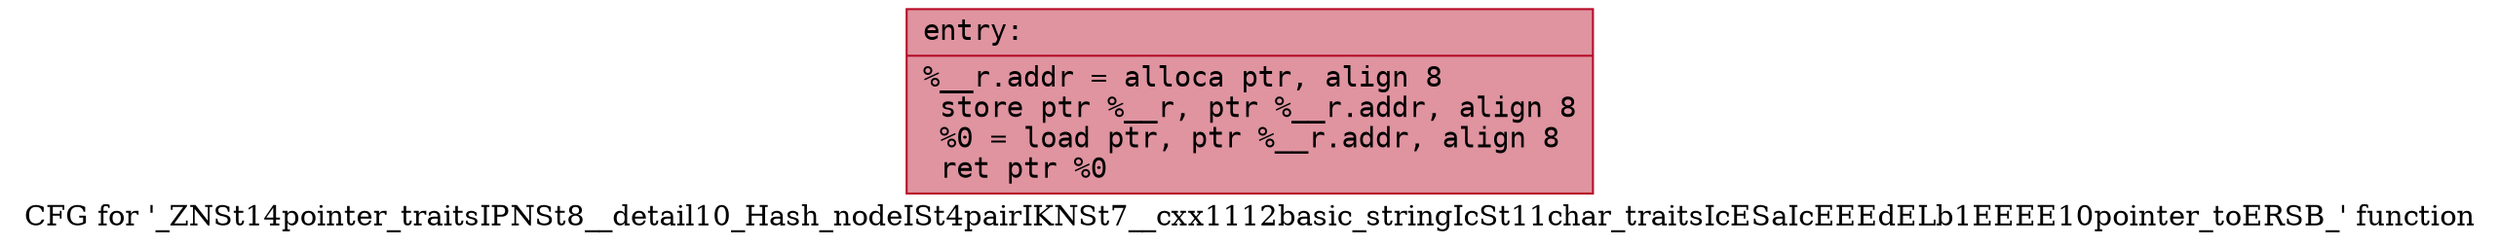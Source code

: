 digraph "CFG for '_ZNSt14pointer_traitsIPNSt8__detail10_Hash_nodeISt4pairIKNSt7__cxx1112basic_stringIcSt11char_traitsIcESaIcEEEdELb1EEEE10pointer_toERSB_' function" {
	label="CFG for '_ZNSt14pointer_traitsIPNSt8__detail10_Hash_nodeISt4pairIKNSt7__cxx1112basic_stringIcSt11char_traitsIcESaIcEEEdELb1EEEE10pointer_toERSB_' function";

	Node0x556bfe992fa0 [shape=record,color="#b70d28ff", style=filled, fillcolor="#b70d2870" fontname="Courier",label="{entry:\l|  %__r.addr = alloca ptr, align 8\l  store ptr %__r, ptr %__r.addr, align 8\l  %0 = load ptr, ptr %__r.addr, align 8\l  ret ptr %0\l}"];
}
